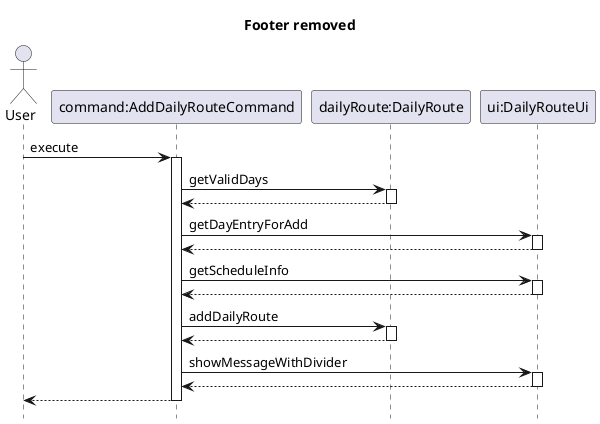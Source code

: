 @startuml
hide footbox
title Footer removed
actor User
User -> "command:AddDailyRouteCommand" : execute
activate "command:AddDailyRouteCommand"
"command:AddDailyRouteCommand" -> "dailyRoute:DailyRoute" : getValidDays
activate "dailyRoute:DailyRoute"
return
deactivate "dailyRoute:DailyRoute"
"command:AddDailyRouteCommand" -> "ui:DailyRouteUi" : getDayEntryForAdd
activate "ui:DailyRouteUi"
return
deactivate "ui:DailyRouteUi"

"command:AddDailyRouteCommand" -> "ui:DailyRouteUi" : getScheduleInfo
activate "ui:DailyRouteUi"
return
deactivate "ui:DailyRouteUi"

"command:AddDailyRouteCommand" -> "dailyRoute:DailyRoute" : addDailyRoute
activate "dailyRoute:DailyRoute"
"dailyRoute:DailyRoute" --> "command:AddDailyRouteCommand"
deactivate "dailyRoute:DailyRoute"

"command:AddDailyRouteCommand" -> "ui:DailyRouteUi": showMessageWithDivider
activate "ui:DailyRouteUi"
return
deactivate "ui:DailyRouteUi"
"command:AddDailyRouteCommand" --> User
deactivate "command:AddDailyRouteCommand"

@enduml